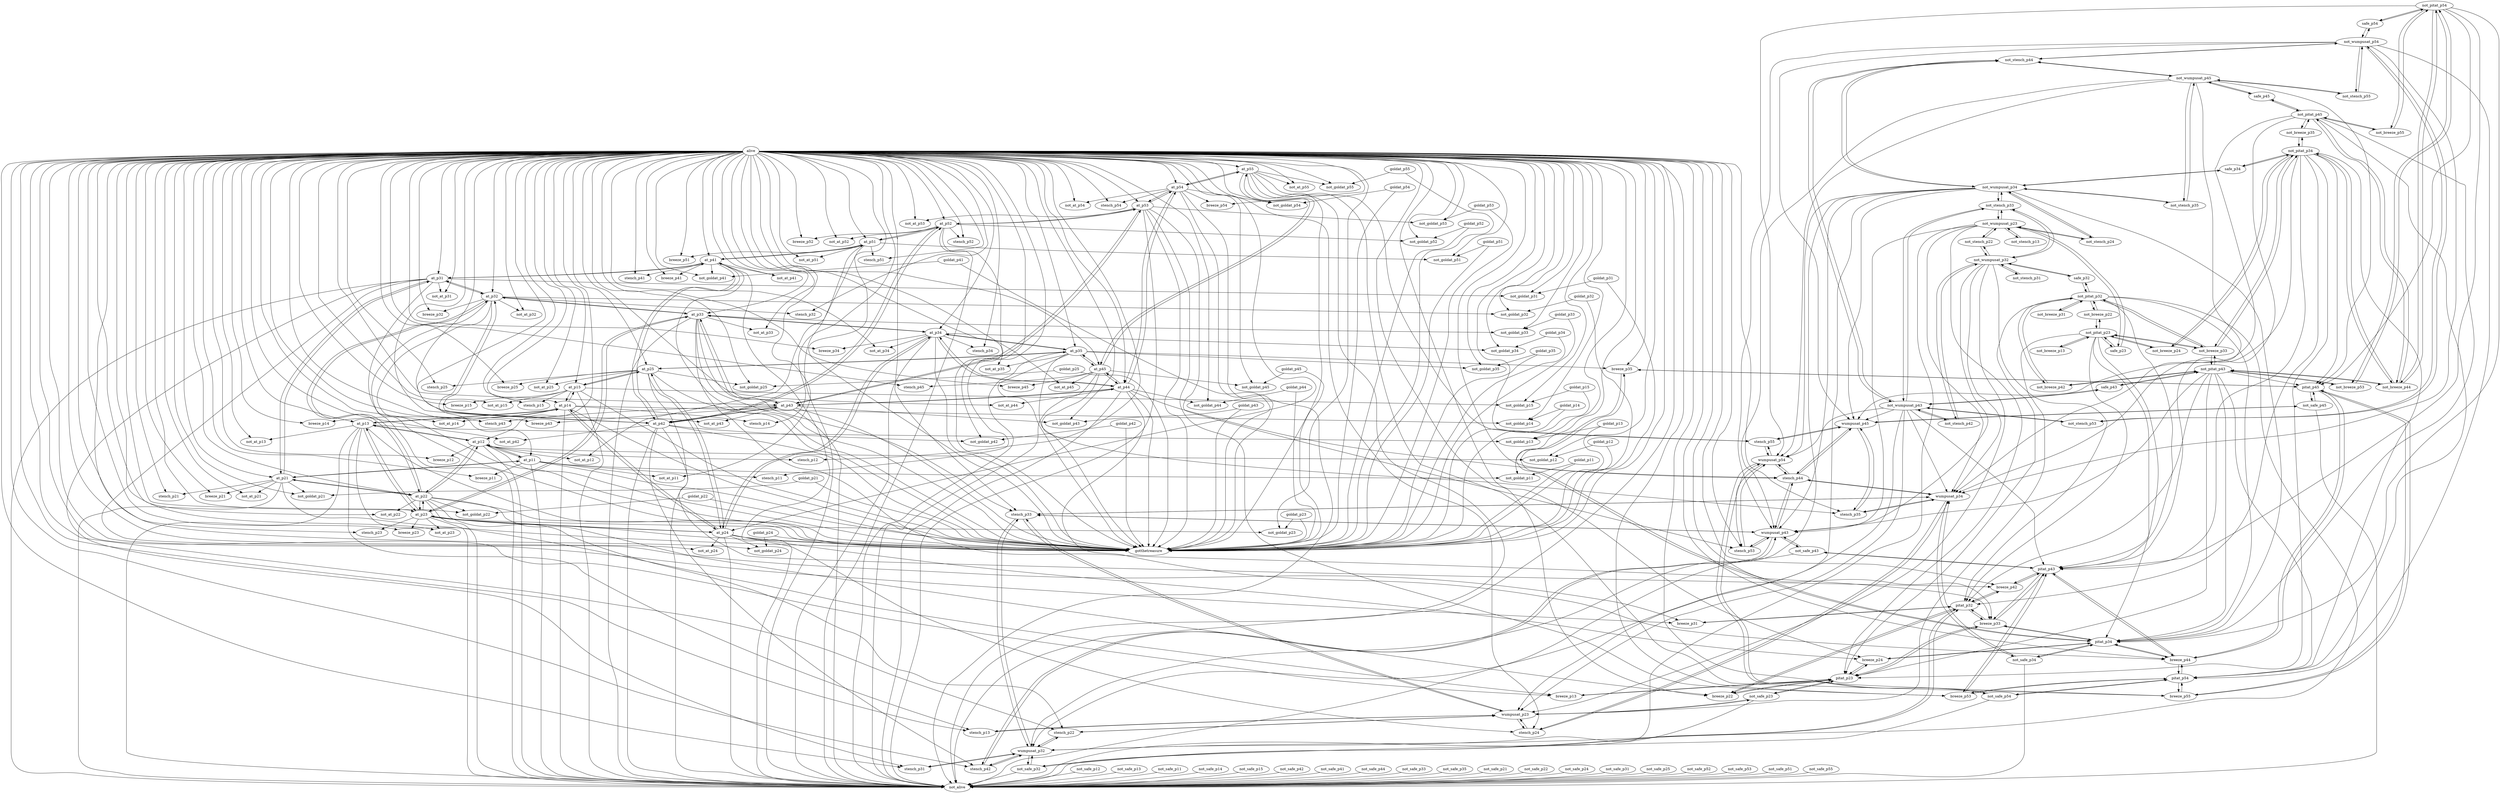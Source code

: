 digraph G {
  not_goldat_p55;
  at_p55;
  goldat_p55;
  alive;
  not_goldat_p54;
  at_p54;
  goldat_p54;
  not_goldat_p53;
  at_p53;
  goldat_p53;
  not_goldat_p52;
  at_p52;
  goldat_p52;
  not_goldat_p51;
  at_p51;
  goldat_p51;
  not_goldat_p35;
  at_p35;
  goldat_p35;
  not_goldat_p34;
  at_p34;
  goldat_p34;
  not_goldat_p33;
  at_p33;
  goldat_p33;
  not_goldat_p32;
  at_p32;
  goldat_p32;
  not_goldat_p31;
  at_p31;
  goldat_p31;
  not_goldat_p15;
  at_p15;
  goldat_p15;
  not_goldat_p14;
  at_p14;
  goldat_p14;
  not_goldat_p13;
  at_p13;
  goldat_p13;
  not_goldat_p12;
  at_p12;
  goldat_p12;
  not_goldat_p11;
  at_p11;
  goldat_p11;
  safe_p54;
  not_wumpusat_p54;
  not_pitat_p54;
  safe_p34;
  not_wumpusat_p34;
  not_pitat_p34;
  safe_p32;
  not_wumpusat_p32;
  not_pitat_p32;
  not_safe_p45;
  pitat_p45;
  wumpusat_p45;
  not_safe_p43;
  pitat_p43;
  wumpusat_p43;
  breeze_p55;
  pitat_p54;
  breeze_p54;
  breeze_p53;
  not_safe_p23;
  wumpusat_p23;
  pitat_p23;
  breeze_p52;
  not_stench_p44;
  not_stench_p55;
  not_stench_p53;
  breeze_p51;
  breeze_p35;
  pitat_p34;
  breeze_p34;
  breeze_p33;
  pitat_p32;
  breeze_p32;
  not_stench_p33;
  not_stench_p24;
  not_stench_p35;
  breeze_p31;
  not_wumpusat_p43;
  not_wumpusat_p45;
  not_stench_p42;
  not_stench_p31;
  not_stench_p22;
  breeze_p15;
  breeze_p14;
  breeze_p13;
  breeze_p12;
  breeze_p11;
  not_wumpusat_p23;
  stench_p45;
  at_p45;
  not_breeze_p55;
  not_pitat_p45;
  stench_p44;
  wumpusat_p34;
  wumpusat_p54;
  at_p44;
  stench_p43;
  at_p43;
  not_breeze_p53;
  not_pitat_p43;
  stench_p42;
  at_p42;
  wumpusat_p32;
  stench_p41;
  at_p41;
  stench_p25;
  at_p25;
  not_breeze_p35;
  stench_p24;
  at_p24;
  stench_p23;
  at_p23;
  not_breeze_p33;
  not_pitat_p23;
  stench_p22;
  at_p22;
  stench_p21;
  at_p21;
  not_breeze_p31;
  stench_p35;
  stench_p55;
  not_alive;
  not_safe_p12;
  not_safe_p13;
  not_safe_p11;
  not_safe_p14;
  not_safe_p15;
  not_safe_p42;
  not_safe_p41;
  not_safe_p44;
  not_safe_p33;
  not_safe_p32;
  not_safe_p35;
  not_safe_p21;
  not_safe_p34;
  not_safe_p22;
  not_safe_p24;
  not_safe_p31;
  not_safe_p25;
  not_safe_p52;
  not_safe_p53;
  not_safe_p51;
  not_safe_p55;
  not_safe_p54;
  stench_p53;
  stench_p33;
  not_breeze_p13;
  stench_p13;
  breeze_p44;
  breeze_p42;
  breeze_p24;
  breeze_p22;
  not_at_p55;
  not_at_p54;
  not_at_p53;
  not_at_p52;
  not_at_p51;
  safe_p45;
  not_breeze_p44;
  not_at_p35;
  safe_p43;
  not_breeze_p42;
  not_at_p34;
  not_at_p33;
  not_at_p32;
  not_at_p31;
  not_at_p15;
  safe_p23;
  not_breeze_p24;
  not_breeze_p22;
  not_at_p14;
  not_at_p13;
  not_at_p12;
  not_at_p11;
  not_goldat_p45;
  goldat_p45;
  not_goldat_p44;
  goldat_p44;
  not_goldat_p43;
  goldat_p43;
  not_goldat_p42;
  goldat_p42;
  not_goldat_p41;
  goldat_p41;
  not_goldat_p25;
  goldat_p25;
  not_goldat_p24;
  goldat_p24;
  not_goldat_p23;
  goldat_p23;
  not_goldat_p22;
  goldat_p22;
  not_goldat_p21;
  goldat_p21;
  gotthetreasure;
  breeze_p45;
  breeze_p43;
  breeze_p41;
  breeze_p25;
  breeze_p23;
  breeze_p21;
  not_stench_p13;
  stench_p54;
  stench_p52;
  stench_p51;
  stench_p34;
  stench_p32;
  stench_p31;
  stench_p15;
  stench_p14;
  stench_p12;
  stench_p11;
  not_at_p45;
  not_at_p44;
  not_at_p43;
  not_at_p42;
  not_at_p41;
  not_at_p25;
  not_at_p24;
  not_at_p23;
  not_at_p22;
  not_at_p21;
  at_p55 -> not_goldat_p55;
  goldat_p55 -> not_goldat_p55;
  alive -> not_goldat_p55;
  at_p54 -> not_goldat_p54;
  goldat_p54 -> not_goldat_p54;
  alive -> not_goldat_p54;
  at_p53 -> not_goldat_p53;
  goldat_p53 -> not_goldat_p53;
  alive -> not_goldat_p53;
  at_p52 -> not_goldat_p52;
  goldat_p52 -> not_goldat_p52;
  alive -> not_goldat_p52;
  at_p51 -> not_goldat_p51;
  goldat_p51 -> not_goldat_p51;
  alive -> not_goldat_p51;
  at_p35 -> not_goldat_p35;
  goldat_p35 -> not_goldat_p35;
  alive -> not_goldat_p35;
  at_p34 -> not_goldat_p34;
  goldat_p34 -> not_goldat_p34;
  alive -> not_goldat_p34;
  at_p33 -> not_goldat_p33;
  goldat_p33 -> not_goldat_p33;
  alive -> not_goldat_p33;
  at_p32 -> not_goldat_p32;
  goldat_p32 -> not_goldat_p32;
  alive -> not_goldat_p32;
  at_p31 -> not_goldat_p31;
  goldat_p31 -> not_goldat_p31;
  alive -> not_goldat_p31;
  at_p15 -> not_goldat_p15;
  goldat_p15 -> not_goldat_p15;
  alive -> not_goldat_p15;
  at_p14 -> not_goldat_p14;
  goldat_p14 -> not_goldat_p14;
  alive -> not_goldat_p14;
  at_p13 -> not_goldat_p13;
  goldat_p13 -> not_goldat_p13;
  alive -> not_goldat_p13;
  at_p12 -> not_goldat_p12;
  goldat_p12 -> not_goldat_p12;
  alive -> not_goldat_p12;
  at_p11 -> not_goldat_p11;
  goldat_p11 -> not_goldat_p11;
  alive -> not_goldat_p11;
  not_wumpusat_p54 -> safe_p54;
  not_pitat_p54 -> safe_p54;
  not_wumpusat_p34 -> safe_p34;
  not_pitat_p34 -> safe_p34;
  not_wumpusat_p32 -> safe_p32;
  not_pitat_p32 -> safe_p32;
  pitat_p45 -> not_safe_p45;
  wumpusat_p45 -> not_safe_p45;
  pitat_p43 -> not_safe_p43;
  wumpusat_p43 -> not_safe_p43;
  pitat_p45 -> breeze_p55;
  alive -> breeze_p55;
  at_p55 -> breeze_p55;
  pitat_p54 -> breeze_p55;
  alive -> breeze_p54;
  at_p54 -> breeze_p54;
  at_p53 -> breeze_p53;
  pitat_p43 -> breeze_p53;
  pitat_p54 -> breeze_p53;
  alive -> breeze_p53;
  wumpusat_p23 -> not_safe_p23;
  pitat_p23 -> not_safe_p23;
  alive -> breeze_p52;
  at_p52 -> breeze_p52;
  not_stench_p44 -> not_wumpusat_p54;
  not_stench_p55 -> not_wumpusat_p54;
  not_stench_p53 -> not_wumpusat_p54;
  safe_p54 -> not_wumpusat_p54;
  alive -> breeze_p51;
  at_p51 -> breeze_p51;
  pitat_p45 -> breeze_p35;
  pitat_p34 -> breeze_p35;
  at_p35 -> breeze_p35;
  alive -> breeze_p35;
  alive -> breeze_p34;
  at_p34 -> breeze_p34;
  pitat_p43 -> breeze_p33;
  pitat_p32 -> breeze_p33;
  pitat_p34 -> breeze_p33;
  at_p33 -> breeze_p33;
  alive -> breeze_p33;
  pitat_p23 -> breeze_p33;
  alive -> breeze_p32;
  at_p32 -> breeze_p32;
  not_stench_p44 -> not_wumpusat_p34;
  safe_p34 -> not_wumpusat_p34;
  not_stench_p33 -> not_wumpusat_p34;
  not_stench_p24 -> not_wumpusat_p34;
  not_stench_p35 -> not_wumpusat_p34;
  pitat_p32 -> breeze_p31;
  alive -> breeze_p31;
  at_p31 -> breeze_p31;
  not_wumpusat_p54 -> not_stench_p44;
  not_wumpusat_p43 -> not_stench_p44;
  not_wumpusat_p34 -> not_stench_p44;
  not_wumpusat_p45 -> not_stench_p44;
  not_stench_p42 -> not_wumpusat_p32;
  not_stench_p31 -> not_wumpusat_p32;
  not_stench_p33 -> not_wumpusat_p32;
  safe_p32 -> not_wumpusat_p32;
  not_stench_p22 -> not_wumpusat_p32;
  alive -> breeze_p15;
  at_p15 -> breeze_p15;
  not_wumpusat_p43 -> not_stench_p42;
  not_wumpusat_p32 -> not_stench_p42;
  alive -> breeze_p14;
  at_p14 -> breeze_p14;
  at_p13 -> breeze_p13;
  alive -> breeze_p13;
  pitat_p23 -> breeze_p13;
  alive -> breeze_p12;
  at_p12 -> breeze_p12;
  alive -> breeze_p11;
  at_p11 -> breeze_p11;
  not_wumpusat_p23 -> not_stench_p24;
  not_wumpusat_p34 -> not_stench_p24;
  not_wumpusat_p32 -> not_stench_p22;
  not_wumpusat_p23 -> not_stench_p22;
  alive -> stench_p45;
  at_p45 -> stench_p45;
  not_pitat_p45 -> not_breeze_p55;
  not_pitat_p54 -> not_breeze_p55;
  wumpusat_p34 -> stench_p44;
  wumpusat_p54 -> stench_p44;
  alive -> stench_p44;
  wumpusat_p45 -> stench_p44;
  at_p44 -> stench_p44;
  wumpusat_p43 -> stench_p44;
  alive -> stench_p43;
  at_p43 -> stench_p43;
  not_pitat_p54 -> not_breeze_p53;
  not_pitat_p43 -> not_breeze_p53;
  alive -> stench_p42;
  at_p42 -> stench_p42;
  wumpusat_p32 -> stench_p42;
  wumpusat_p43 -> stench_p42;
  alive -> stench_p41;
  at_p41 -> stench_p41;
  alive -> stench_p25;
  at_p25 -> stench_p25;
  not_pitat_p34 -> not_breeze_p35;
  not_pitat_p45 -> not_breeze_p35;
  wumpusat_p34 -> stench_p24;
  at_p24 -> stench_p24;
  wumpusat_p23 -> stench_p24;
  alive -> stench_p24;
  alive -> stench_p23;
  at_p23 -> stench_p23;
  not_pitat_p43 -> not_breeze_p33;
  not_pitat_p32 -> not_breeze_p33;
  not_pitat_p23 -> not_breeze_p33;
  not_pitat_p34 -> not_breeze_p33;
  wumpusat_p23 -> stench_p22;
  wumpusat_p32 -> stench_p22;
  alive -> stench_p22;
  at_p22 -> stench_p22;
  alive -> stench_p21;
  at_p21 -> stench_p21;
  not_pitat_p32 -> not_breeze_p31;
  not_safe_p45 -> wumpusat_p45;
  not_wumpusat_p34 -> wumpusat_p45;
  not_wumpusat_p54 -> wumpusat_p45;
  not_pitat_p45 -> wumpusat_p45;
  stench_p44 -> wumpusat_p45;
  stench_p35 -> wumpusat_p45;
  stench_p55 -> wumpusat_p45;
  not_wumpusat_p43 -> wumpusat_p45;
  alive -> not_alive;
  at_p45 -> not_alive;
  at_p42 -> not_alive;
  at_p41 -> not_alive;
  at_p44 -> not_alive;
  at_p43 -> not_alive;
  at_p51 -> not_alive;
  not_safe_p12 -> not_alive;
  not_safe_p13 -> not_alive;
  at_p53 -> not_alive;
  at_p52 -> not_alive;
  not_safe_p11 -> not_alive;
  not_safe_p14 -> not_alive;
  not_safe_p15 -> not_alive;
  at_p34 -> not_alive;
  at_p35 -> not_alive;
  at_p32 -> not_alive;
  at_p33 -> not_alive;
  at_p55 -> not_alive;
  at_p31 -> not_alive;
  at_p54 -> not_alive;
  not_safe_p42 -> not_alive;
  not_safe_p41 -> not_alive;
  not_safe_p44 -> not_alive;
  not_safe_p43 -> not_alive;
  not_safe_p33 -> not_alive;
  not_safe_p32 -> not_alive;
  not_safe_p35 -> not_alive;
  not_safe_p21 -> not_alive;
  not_safe_p34 -> not_alive;
  not_safe_p22 -> not_alive;
  not_safe_p23 -> not_alive;
  not_safe_p24 -> not_alive;
  not_safe_p31 -> not_alive;
  not_safe_p25 -> not_alive;
  at_p11 -> not_alive;
  at_p23 -> not_alive;
  not_safe_p52 -> not_alive;
  at_p24 -> not_alive;
  not_safe_p53 -> not_alive;
  at_p13 -> not_alive;
  at_p25 -> not_alive;
  at_p12 -> not_alive;
  not_safe_p51 -> not_alive;
  at_p15 -> not_alive;
  at_p14 -> not_alive;
  at_p21 -> not_alive;
  at_p22 -> not_alive;
  not_safe_p55 -> not_alive;
  not_safe_p54 -> not_alive;
  not_safe_p45 -> not_alive;
  not_wumpusat_p32 -> wumpusat_p43;
  not_wumpusat_p45 -> wumpusat_p43;
  not_wumpusat_p34 -> wumpusat_p43;
  not_wumpusat_p54 -> wumpusat_p43;
  stench_p42 -> wumpusat_p43;
  not_wumpusat_p23 -> wumpusat_p43;
  stench_p44 -> wumpusat_p43;
  stench_p53 -> wumpusat_p43;
  not_pitat_p43 -> wumpusat_p43;
  stench_p33 -> wumpusat_p43;
  not_safe_p43 -> wumpusat_p43;
  not_pitat_p23 -> not_breeze_p13;
  not_wumpusat_p32 -> wumpusat_p23;
  stench_p24 -> wumpusat_p23;
  not_wumpusat_p34 -> wumpusat_p23;
  not_safe_p23 -> wumpusat_p23;
  not_pitat_p23 -> wumpusat_p23;
  stench_p13 -> wumpusat_p23;
  stench_p22 -> wumpusat_p23;
  stench_p33 -> wumpusat_p23;
  not_wumpusat_p43 -> wumpusat_p23;
  not_pitat_p54 -> pitat_p45;
  not_wumpusat_p45 -> pitat_p45;
  breeze_p44 -> pitat_p45;
  not_safe_p45 -> pitat_p45;
  breeze_p55 -> pitat_p45;
  not_pitat_p34 -> pitat_p45;
  not_pitat_p43 -> pitat_p45;
  breeze_p35 -> pitat_p45;
  breeze_p42 -> pitat_p43;
  not_pitat_p54 -> pitat_p43;
  breeze_p44 -> pitat_p43;
  not_pitat_p32 -> pitat_p43;
  not_pitat_p45 -> pitat_p43;
  not_pitat_p23 -> pitat_p43;
  not_pitat_p34 -> pitat_p43;
  breeze_p53 -> pitat_p43;
  breeze_p33 -> pitat_p43;
  not_safe_p43 -> pitat_p43;
  not_wumpusat_p43 -> pitat_p43;
  breeze_p13 -> pitat_p23;
  not_safe_p23 -> pitat_p23;
  not_pitat_p32 -> pitat_p23;
  not_wumpusat_p23 -> pitat_p23;
  not_pitat_p34 -> pitat_p23;
  breeze_p24 -> pitat_p23;
  not_pitat_p43 -> pitat_p23;
  breeze_p33 -> pitat_p23;
  breeze_p22 -> pitat_p23;
  alive -> not_at_p55;
  at_p55 -> not_at_p55;
  alive -> not_at_p54;
  at_p54 -> not_at_p54;
  at_p53 -> not_at_p53;
  alive -> not_at_p53;
  at_p52 -> not_at_p52;
  alive -> not_at_p52;
  at_p51 -> not_at_p51;
  alive -> not_at_p51;
  safe_p45 -> not_pitat_p45;
  not_breeze_p55 -> not_pitat_p45;
  not_breeze_p35 -> not_pitat_p45;
  not_breeze_p44 -> not_pitat_p45;
  at_p35 -> not_at_p35;
  alive -> not_at_p35;
  not_breeze_p53 -> not_pitat_p43;
  safe_p43 -> not_pitat_p43;
  not_breeze_p42 -> not_pitat_p43;
  not_breeze_p33 -> not_pitat_p43;
  not_breeze_p44 -> not_pitat_p43;
  at_p34 -> not_at_p34;
  alive -> not_at_p34;
  at_p33 -> not_at_p33;
  alive -> not_at_p33;
  at_p32 -> not_at_p32;
  alive -> not_at_p32;
  alive -> not_at_p31;
  at_p31 -> not_at_p31;
  alive -> not_at_p15;
  at_p15 -> not_at_p15;
  safe_p23 -> not_pitat_p23;
  not_breeze_p33 -> not_pitat_p23;
  not_breeze_p24 -> not_pitat_p23;
  not_breeze_p22 -> not_pitat_p23;
  not_breeze_p13 -> not_pitat_p23;
  alive -> not_at_p14;
  at_p14 -> not_at_p14;
  at_p13 -> not_at_p13;
  alive -> not_at_p13;
  at_p12 -> not_at_p12;
  alive -> not_at_p12;
  at_p11 -> not_at_p11;
  alive -> not_at_p11;
  at_p45 -> at_p55;
  alive -> at_p55;
  at_p54 -> at_p55;
  at_p53 -> at_p54;
  at_p55 -> at_p54;
  alive -> at_p54;
  at_p44 -> at_p54;
  at_p52 -> at_p53;
  alive -> at_p53;
  at_p54 -> at_p53;
  at_p43 -> at_p53;
  at_p51 -> at_p52;
  at_p53 -> at_p52;
  alive -> at_p52;
  at_p42 -> at_p52;
  at_p52 -> at_p51;
  alive -> at_p51;
  at_p41 -> at_p51;
  at_p45 -> at_p35;
  at_p34 -> at_p35;
  at_p25 -> at_p35;
  alive -> at_p35;
  at_p35 -> at_p34;
  at_p24 -> at_p34;
  at_p33 -> at_p34;
  alive -> at_p34;
  at_p44 -> at_p34;
  at_p34 -> at_p33;
  at_p23 -> at_p33;
  at_p32 -> at_p33;
  alive -> at_p33;
  at_p43 -> at_p33;
  at_p33 -> at_p32;
  at_p42 -> at_p32;
  alive -> at_p32;
  at_p31 -> at_p32;
  at_p22 -> at_p32;
  at_p32 -> at_p31;
  alive -> at_p31;
  at_p41 -> at_p31;
  at_p21 -> at_p31;
  at_p25 -> at_p15;
  alive -> at_p15;
  at_p14 -> at_p15;
  at_p24 -> at_p14;
  at_p13 -> at_p14;
  alive -> at_p14;
  at_p15 -> at_p14;
  at_p23 -> at_p13;
  at_p12 -> at_p13;
  alive -> at_p13;
  at_p14 -> at_p13;
  at_p11 -> at_p12;
  at_p13 -> at_p12;
  alive -> at_p12;
  at_p22 -> at_p12;
  at_p12 -> at_p11;
  alive -> at_p11;
  at_p21 -> at_p11;
  at_p45 -> not_goldat_p45;
  goldat_p45 -> not_goldat_p45;
  alive -> not_goldat_p45;
  at_p44 -> not_goldat_p44;
  goldat_p44 -> not_goldat_p44;
  alive -> not_goldat_p44;
  at_p43 -> not_goldat_p43;
  goldat_p43 -> not_goldat_p43;
  alive -> not_goldat_p43;
  at_p42 -> not_goldat_p42;
  goldat_p42 -> not_goldat_p42;
  alive -> not_goldat_p42;
  at_p41 -> not_goldat_p41;
  goldat_p41 -> not_goldat_p41;
  alive -> not_goldat_p41;
  at_p25 -> not_goldat_p25;
  goldat_p25 -> not_goldat_p25;
  alive -> not_goldat_p25;
  at_p24 -> not_goldat_p24;
  goldat_p24 -> not_goldat_p24;
  alive -> not_goldat_p24;
  at_p23 -> not_goldat_p23;
  goldat_p23 -> not_goldat_p23;
  alive -> not_goldat_p23;
  at_p22 -> not_goldat_p22;
  goldat_p22 -> not_goldat_p22;
  alive -> not_goldat_p22;
  at_p21 -> not_goldat_p21;
  goldat_p21 -> not_goldat_p21;
  alive -> not_goldat_p21;
  not_wumpusat_p45 -> safe_p45;
  not_pitat_p45 -> safe_p45;
  not_wumpusat_p43 -> safe_p43;
  not_pitat_p43 -> safe_p43;
  not_wumpusat_p23 -> safe_p23;
  not_pitat_p23 -> safe_p23;
  alive -> gotthetreasure;
  at_p45 -> gotthetreasure;
  goldat_p41 -> gotthetreasure;
  goldat_p15 -> gotthetreasure;
  goldat_p24 -> gotthetreasure;
  goldat_p25 -> gotthetreasure;
  goldat_p22 -> gotthetreasure;
  goldat_p51 -> gotthetreasure;
  goldat_p23 -> gotthetreasure;
  goldat_p52 -> gotthetreasure;
  goldat_p53 -> gotthetreasure;
  goldat_p21 -> gotthetreasure;
  goldat_p54 -> gotthetreasure;
  goldat_p55 -> gotthetreasure;
  at_p42 -> gotthetreasure;
  goldat_p13 -> gotthetreasure;
  goldat_p43 -> gotthetreasure;
  goldat_p14 -> gotthetreasure;
  at_p41 -> gotthetreasure;
  goldat_p42 -> gotthetreasure;
  goldat_p11 -> gotthetreasure;
  goldat_p45 -> gotthetreasure;
  at_p44 -> gotthetreasure;
  goldat_p44 -> gotthetreasure;
  goldat_p12 -> gotthetreasure;
  at_p43 -> gotthetreasure;
  at_p51 -> gotthetreasure;
  goldat_p34 -> gotthetreasure;
  goldat_p33 -> gotthetreasure;
  at_p53 -> gotthetreasure;
  goldat_p35 -> gotthetreasure;
  at_p52 -> gotthetreasure;
  at_p34 -> gotthetreasure;
  at_p35 -> gotthetreasure;
  at_p32 -> gotthetreasure;
  at_p33 -> gotthetreasure;
  at_p55 -> gotthetreasure;
  at_p54 -> gotthetreasure;
  at_p31 -> gotthetreasure;
  goldat_p32 -> gotthetreasure;
  goldat_p31 -> gotthetreasure;
  at_p11 -> gotthetreasure;
  at_p23 -> gotthetreasure;
  at_p24 -> gotthetreasure;
  at_p13 -> gotthetreasure;
  at_p25 -> gotthetreasure;
  at_p12 -> gotthetreasure;
  at_p15 -> gotthetreasure;
  at_p14 -> gotthetreasure;
  at_p21 -> gotthetreasure;
  at_p22 -> gotthetreasure;
  wumpusat_p54 -> not_safe_p54;
  pitat_p54 -> not_safe_p54;
  wumpusat_p34 -> not_safe_p34;
  pitat_p34 -> not_safe_p34;
  pitat_p32 -> not_safe_p32;
  wumpusat_p32 -> not_safe_p32;
  alive -> breeze_p45;
  at_p45 -> breeze_p45;
  pitat_p45 -> breeze_p44;
  pitat_p43 -> breeze_p44;
  pitat_p34 -> breeze_p44;
  pitat_p54 -> breeze_p44;
  alive -> breeze_p44;
  at_p44 -> breeze_p44;
  alive -> breeze_p43;
  at_p43 -> breeze_p43;
  not_stench_p44 -> not_wumpusat_p45;
  safe_p45 -> not_wumpusat_p45;
  not_stench_p55 -> not_wumpusat_p45;
  not_stench_p35 -> not_wumpusat_p45;
  pitat_p43 -> breeze_p42;
  pitat_p32 -> breeze_p42;
  alive -> breeze_p42;
  at_p42 -> breeze_p42;
  alive -> breeze_p41;
  at_p41 -> breeze_p41;
  not_wumpusat_p45 -> not_stench_p55;
  not_wumpusat_p54 -> not_stench_p55;
  safe_p43 -> not_wumpusat_p43;
  not_stench_p44 -> not_wumpusat_p43;
  not_stench_p53 -> not_wumpusat_p43;
  not_stench_p42 -> not_wumpusat_p43;
  not_stench_p33 -> not_wumpusat_p43;
  not_wumpusat_p54 -> not_stench_p53;
  not_wumpusat_p43 -> not_stench_p53;
  alive -> breeze_p25;
  at_p25 -> breeze_p25;
  pitat_p34 -> breeze_p24;
  at_p24 -> breeze_p24;
  alive -> breeze_p24;
  pitat_p23 -> breeze_p24;
  alive -> breeze_p23;
  at_p23 -> breeze_p23;
  pitat_p32 -> breeze_p22;
  alive -> breeze_p22;
  pitat_p23 -> breeze_p22;
  at_p22 -> breeze_p22;
  alive -> breeze_p21;
  at_p21 -> breeze_p21;
  not_wumpusat_p34 -> not_stench_p35;
  not_wumpusat_p45 -> not_stench_p35;
  safe_p23 -> not_wumpusat_p23;
  not_stench_p13 -> not_wumpusat_p23;
  not_stench_p33 -> not_wumpusat_p23;
  not_stench_p24 -> not_wumpusat_p23;
  not_stench_p22 -> not_wumpusat_p23;
  not_wumpusat_p43 -> not_stench_p33;
  not_wumpusat_p32 -> not_stench_p33;
  not_wumpusat_p23 -> not_stench_p33;
  not_wumpusat_p34 -> not_stench_p33;
  wumpusat_p54 -> stench_p55;
  wumpusat_p45 -> stench_p55;
  alive -> stench_p55;
  at_p55 -> stench_p55;
  not_wumpusat_p32 -> not_stench_p31;
  alive -> stench_p54;
  at_p54 -> stench_p54;
  at_p53 -> stench_p53;
  wumpusat_p54 -> stench_p53;
  alive -> stench_p53;
  wumpusat_p43 -> stench_p53;
  alive -> stench_p52;
  at_p52 -> stench_p52;
  alive -> stench_p51;
  at_p51 -> stench_p51;
  not_wumpusat_p23 -> not_stench_p13;
  wumpusat_p34 -> stench_p35;
  at_p35 -> stench_p35;
  alive -> stench_p35;
  wumpusat_p45 -> stench_p35;
  alive -> stench_p34;
  at_p34 -> stench_p34;
  not_pitat_p54 -> not_breeze_p44;
  not_pitat_p43 -> not_breeze_p44;
  not_pitat_p34 -> not_breeze_p44;
  not_pitat_p45 -> not_breeze_p44;
  wumpusat_p34 -> stench_p33;
  wumpusat_p23 -> stench_p33;
  at_p33 -> stench_p33;
  alive -> stench_p33;
  wumpusat_p32 -> stench_p33;
  wumpusat_p43 -> stench_p33;
  alive -> stench_p32;
  at_p32 -> stench_p32;
  not_pitat_p43 -> not_breeze_p42;
  not_pitat_p32 -> not_breeze_p42;
  alive -> stench_p31;
  wumpusat_p32 -> stench_p31;
  at_p31 -> stench_p31;
  alive -> stench_p15;
  at_p15 -> stench_p15;
  not_pitat_p54 -> wumpusat_p54;
  not_wumpusat_p45 -> wumpusat_p54;
  not_wumpusat_p34 -> wumpusat_p54;
  not_safe_p54 -> wumpusat_p54;
  stench_p44 -> wumpusat_p54;
  stench_p53 -> wumpusat_p54;
  stench_p55 -> wumpusat_p54;
  not_wumpusat_p43 -> wumpusat_p54;
  alive -> stench_p14;
  at_p14 -> stench_p14;
  not_pitat_p23 -> not_breeze_p24;
  not_pitat_p34 -> not_breeze_p24;
  at_p13 -> stench_p13;
  wumpusat_p23 -> stench_p13;
  alive -> stench_p13;
  alive -> stench_p12;
  at_p12 -> stench_p12;
  not_pitat_p32 -> not_breeze_p22;
  not_pitat_p23 -> not_breeze_p22;
  alive -> stench_p11;
  at_p11 -> stench_p11;
  not_wumpusat_p32 -> wumpusat_p34;
  not_wumpusat_p45 -> wumpusat_p34;
  stench_p24 -> wumpusat_p34;
  not_safe_p34 -> wumpusat_p34;
  not_wumpusat_p54 -> wumpusat_p34;
  not_pitat_p34 -> wumpusat_p34;
  not_wumpusat_p23 -> wumpusat_p34;
  stench_p44 -> wumpusat_p34;
  stench_p35 -> wumpusat_p34;
  stench_p33 -> wumpusat_p34;
  not_wumpusat_p43 -> wumpusat_p34;
  stench_p31 -> wumpusat_p32;
  not_safe_p32 -> wumpusat_p32;
  not_wumpusat_p34 -> wumpusat_p32;
  stench_p42 -> wumpusat_p32;
  not_pitat_p32 -> wumpusat_p32;
  not_wumpusat_p23 -> wumpusat_p32;
  stench_p22 -> wumpusat_p32;
  stench_p33 -> wumpusat_p32;
  not_wumpusat_p43 -> wumpusat_p32;
  breeze_p44 -> pitat_p54;
  not_wumpusat_p54 -> pitat_p54;
  not_safe_p54 -> pitat_p54;
  not_pitat_p45 -> pitat_p54;
  breeze_p55 -> pitat_p54;
  not_pitat_p34 -> pitat_p54;
  breeze_p53 -> pitat_p54;
  not_pitat_p43 -> pitat_p54;
  not_pitat_p54 -> pitat_p34;
  breeze_p44 -> pitat_p34;
  not_safe_p34 -> pitat_p34;
  not_wumpusat_p34 -> pitat_p34;
  not_pitat_p32 -> pitat_p34;
  not_pitat_p45 -> pitat_p34;
  not_pitat_p23 -> pitat_p34;
  breeze_p24 -> pitat_p34;
  not_pitat_p43 -> pitat_p34;
  breeze_p33 -> pitat_p34;
  breeze_p35 -> pitat_p34;
  breeze_p42 -> pitat_p32;
  not_safe_p32 -> pitat_p32;
  not_wumpusat_p32 -> pitat_p32;
  not_pitat_p34 -> pitat_p32;
  not_pitat_p23 -> pitat_p32;
  breeze_p31 -> pitat_p32;
  not_pitat_p43 -> pitat_p32;
  breeze_p33 -> pitat_p32;
  breeze_p22 -> pitat_p32;
  not_breeze_p53 -> not_pitat_p54;
  not_breeze_p55 -> not_pitat_p54;
  not_breeze_p44 -> not_pitat_p54;
  safe_p54 -> not_pitat_p54;
  at_p45 -> not_at_p45;
  alive -> not_at_p45;
  alive -> not_at_p44;
  at_p44 -> not_at_p44;
  alive -> not_at_p43;
  at_p43 -> not_at_p43;
  alive -> not_at_p42;
  at_p42 -> not_at_p42;
  alive -> not_at_p41;
  at_p41 -> not_at_p41;
  not_breeze_p33 -> not_pitat_p34;
  not_breeze_p24 -> not_pitat_p34;
  not_breeze_p35 -> not_pitat_p34;
  safe_p34 -> not_pitat_p34;
  not_breeze_p44 -> not_pitat_p34;
  at_p25 -> not_at_p25;
  alive -> not_at_p25;
  at_p24 -> not_at_p24;
  alive -> not_at_p24;
  not_breeze_p42 -> not_pitat_p32;
  not_breeze_p33 -> not_pitat_p32;
  not_breeze_p31 -> not_pitat_p32;
  not_breeze_p22 -> not_pitat_p32;
  safe_p32 -> not_pitat_p32;
  at_p23 -> not_at_p23;
  alive -> not_at_p23;
  alive -> not_at_p22;
  at_p22 -> not_at_p22;
  alive -> not_at_p21;
  at_p21 -> not_at_p21;
  at_p35 -> at_p45;
  at_p55 -> at_p45;
  alive -> at_p45;
  at_p44 -> at_p45;
  at_p45 -> at_p44;
  at_p34 -> at_p44;
  alive -> at_p44;
  at_p54 -> at_p44;
  at_p43 -> at_p44;
  at_p53 -> at_p43;
  at_p33 -> at_p43;
  at_p42 -> at_p43;
  alive -> at_p43;
  at_p44 -> at_p43;
  at_p52 -> at_p42;
  at_p32 -> at_p42;
  alive -> at_p42;
  at_p41 -> at_p42;
  at_p43 -> at_p42;
  at_p51 -> at_p41;
  at_p42 -> at_p41;
  alive -> at_p41;
  at_p31 -> at_p41;
  at_p35 -> at_p25;
  at_p24 -> at_p25;
  at_p15 -> at_p25;
  alive -> at_p25;
  at_p34 -> at_p24;
  at_p23 -> at_p24;
  at_p25 -> at_p24;
  alive -> at_p24;
  at_p14 -> at_p24;
  at_p24 -> at_p23;
  at_p13 -> at_p23;
  at_p33 -> at_p23;
  alive -> at_p23;
  at_p22 -> at_p23;
  at_p23 -> at_p22;
  at_p32 -> at_p22;
  at_p12 -> at_p22;
  alive -> at_p22;
  at_p21 -> at_p22;
  at_p11 -> at_p21;
  alive -> at_p21;
  at_p31 -> at_p21;
  at_p22 -> at_p21;
}
